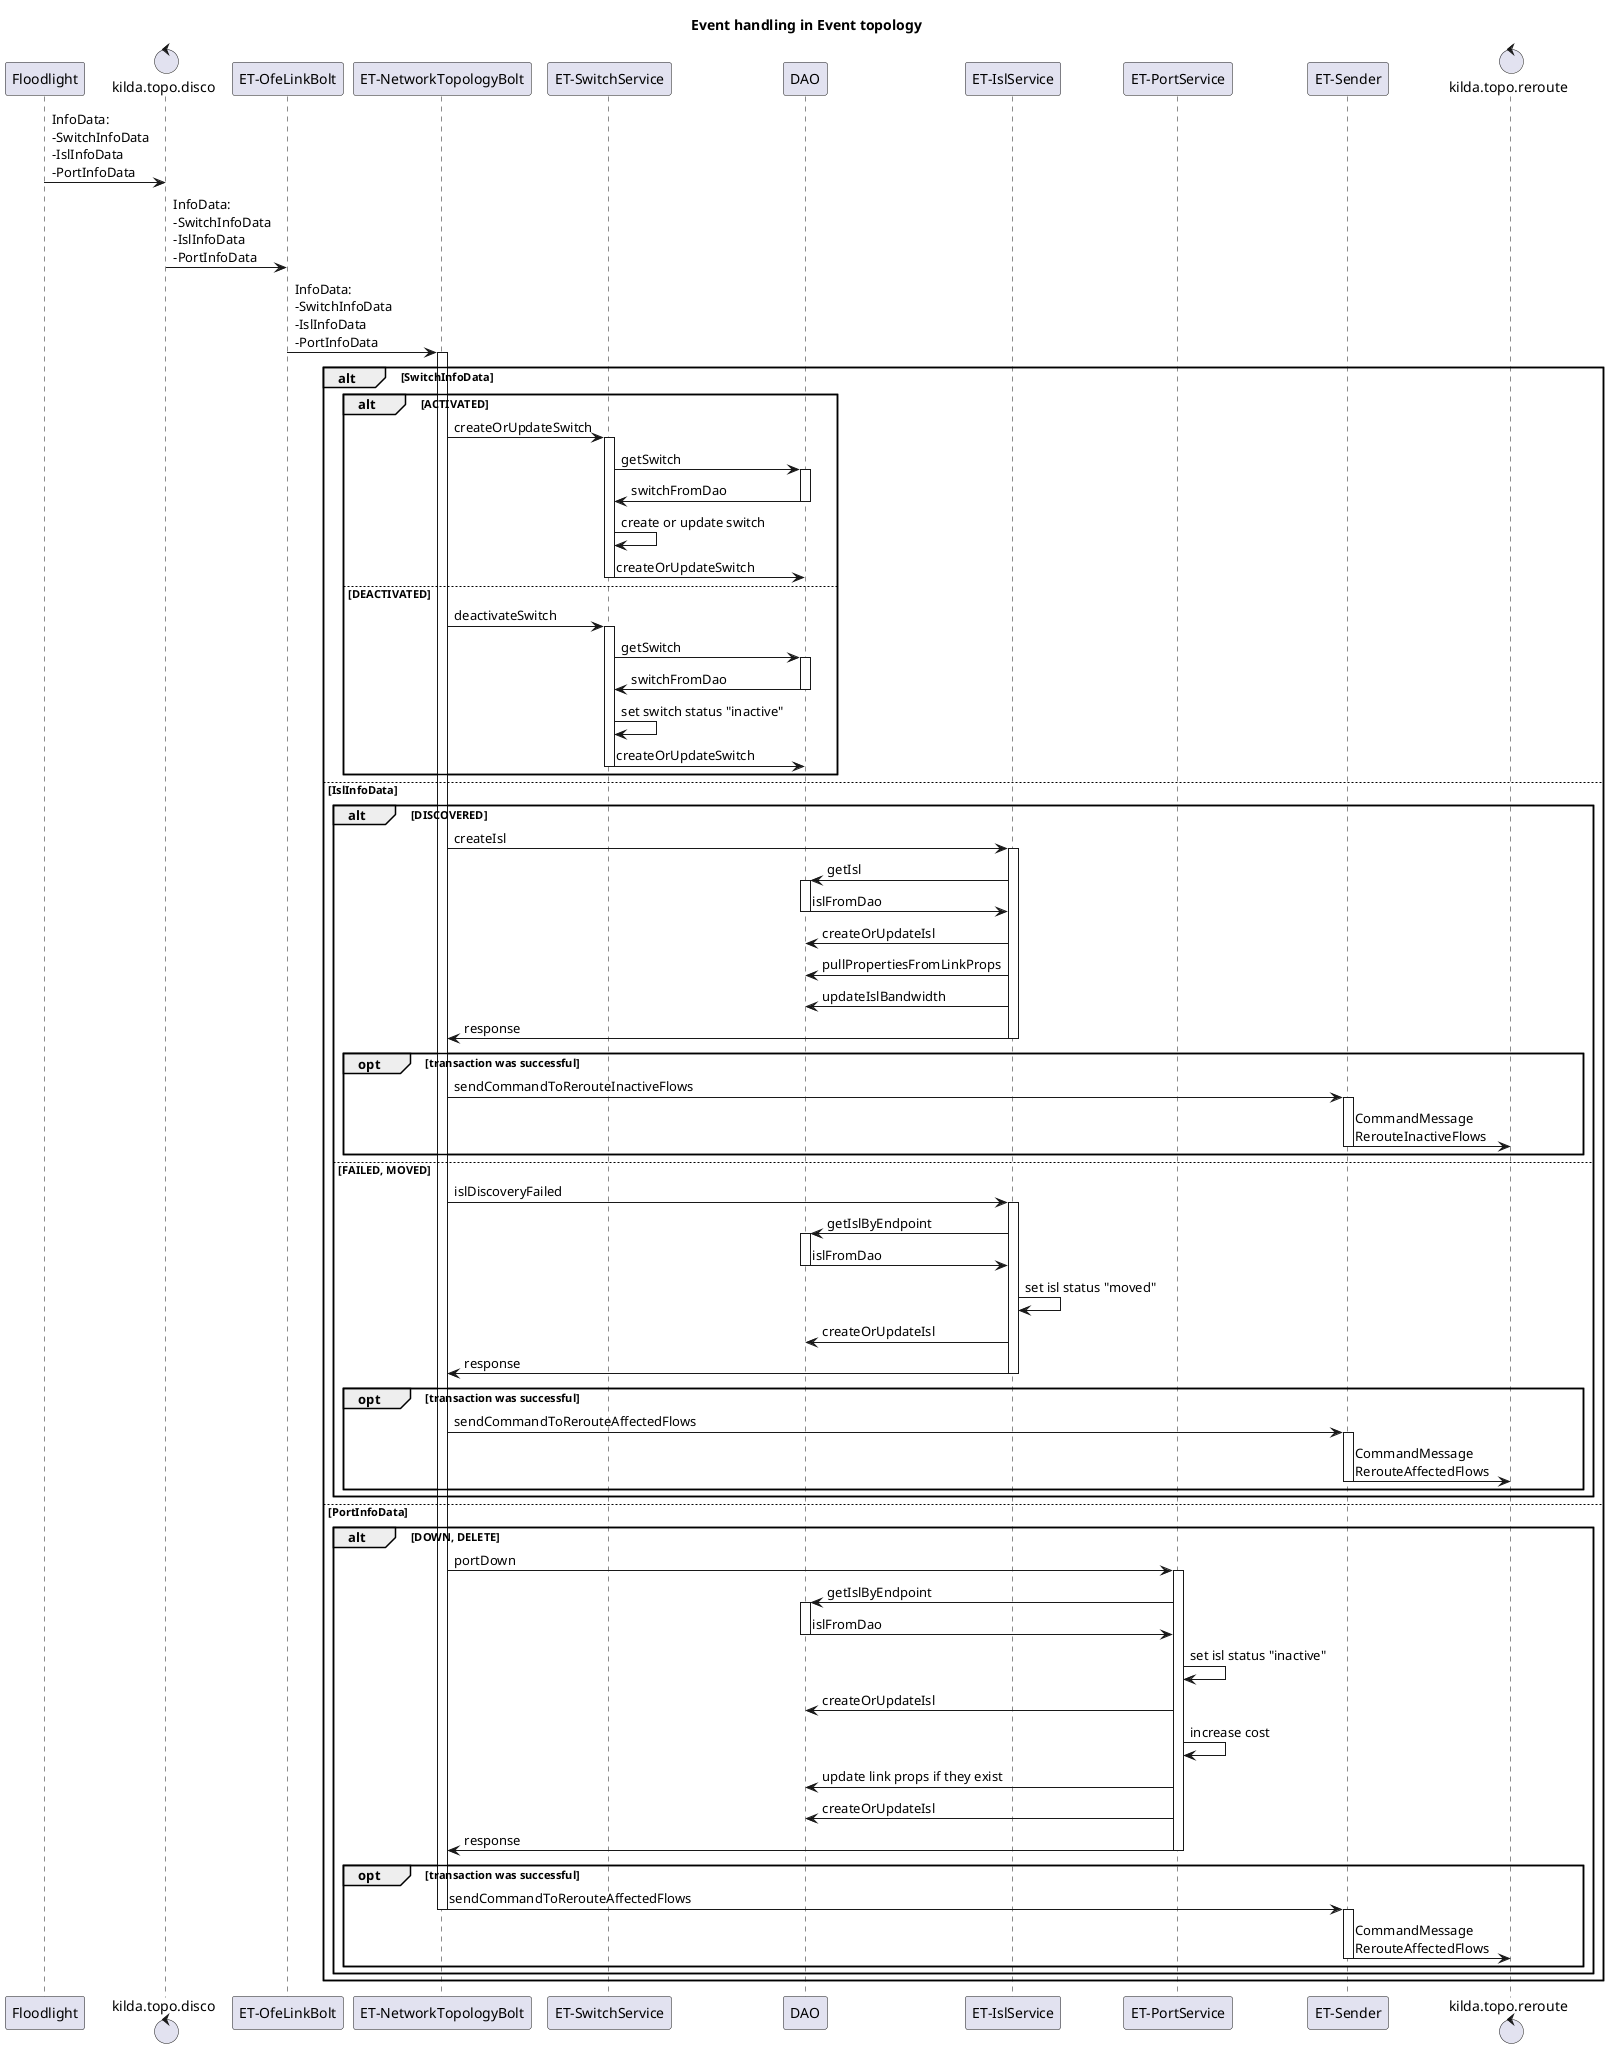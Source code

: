 @startuml

title Event handling in Event topology

participant Floodlight
control kilda.topo.disco
participant "ET-OfeLinkBolt"
participant "ET-NetworkTopologyBolt"
participant "ET-SwitchService"
participant DAO
participant "ET-IslService"
participant "ET-PortService"
participant "ET-Sender"
control kilda.topo.reroute

Floodlight -> kilda.topo.disco : InfoData:\n-SwitchInfoData\n-IslInfoData\n-PortInfoData
kilda.topo.disco -> "ET-OfeLinkBolt" : InfoData:\n-SwitchInfoData\n-IslInfoData\n-PortInfoData
"ET-OfeLinkBolt" -> "ET-NetworkTopologyBolt" : InfoData:\n-SwitchInfoData\n-IslInfoData\n-PortInfoData
activate "ET-NetworkTopologyBolt"

alt SwitchInfoData

alt ACTIVATED
    "ET-NetworkTopologyBolt" -> "ET-SwitchService" : createOrUpdateSwitch
activate "ET-SwitchService"
    "ET-SwitchService" -> DAO : getSwitch
    activate DAO
    DAO -> "ET-SwitchService" : switchFromDao
    deactivate DAO

    "ET-SwitchService" -> "ET-SwitchService" : create or update switch
    "ET-SwitchService" -> DAO : createOrUpdateSwitch
deactivate "ET-SwitchService"
else DEACTIVATED
    "ET-NetworkTopologyBolt" -> "ET-SwitchService" : deactivateSwitch
activate "ET-SwitchService"
    "ET-SwitchService" -> DAO : getSwitch
    activate DAO
    DAO -> "ET-SwitchService" : switchFromDao
    deactivate DAO

    "ET-SwitchService" -> "ET-SwitchService" : set switch status "inactive"
    "ET-SwitchService" -> DAO : createOrUpdateSwitch
deactivate "ET-SwitchService"
end


else IslInfoData

alt DISCOVERED
"ET-NetworkTopologyBolt" -> "ET-IslService" : createIsl
activate "ET-IslService"
    "ET-IslService" -> DAO : getIsl
    activate DAO
    DAO -> "ET-IslService" : islFromDao
    deactivate DAO

    "ET-IslService" -> DAO : createOrUpdateIsl
    "ET-IslService" -> DAO : pullPropertiesFromLinkProps
    "ET-IslService" -> DAO : updateIslBandwidth
    "ET-IslService" -> "ET-NetworkTopologyBolt" : response
deactivate "ET-IslService"

    opt transaction was successful
        "ET-NetworkTopologyBolt" -> "ET-Sender" : sendCommandToRerouteInactiveFlows
        activate "ET-Sender"
        "ET-Sender" -> kilda.topo.reroute : CommandMessage\nRerouteInactiveFlows
        deactivate "ET-Sender"
    end

else FAILED, MOVED
"ET-NetworkTopologyBolt" -> "ET-IslService" : islDiscoveryFailed
activate "ET-IslService"
    "ET-IslService" -> DAO : getIslByEndpoint
    activate DAO
    DAO -> "ET-IslService" : islFromDao
    deactivate DAO
    "ET-IslService" -> "ET-IslService" : set isl status "moved"
    "ET-IslService" -> DAO : createOrUpdateIsl
    "ET-IslService" -> "ET-NetworkTopologyBolt" : response
deactivate "ET-IslService"

    opt transaction was successful
        "ET-NetworkTopologyBolt" -> "ET-Sender" : sendCommandToRerouteAffectedFlows
        activate "ET-Sender"
        "ET-Sender" -> kilda.topo.reroute : CommandMessage\nRerouteAffectedFlows
        deactivate "ET-Sender"
    end
end


else PortInfoData

alt DOWN, DELETE
"ET-NetworkTopologyBolt" -> "ET-PortService" : portDown
activate "ET-PortService"
    "ET-PortService" -> DAO : getIslByEndpoint
    activate DAO
    DAO -> "ET-PortService" : islFromDao
    deactivate DAO
    "ET-PortService" -> "ET-PortService" : set isl status "inactive"
    "ET-PortService" -> DAO : createOrUpdateIsl
    "ET-PortService" -> "ET-PortService" : increase cost
    "ET-PortService" -> DAO : update link props if they exist
    "ET-PortService" -> DAO : createOrUpdateIsl
    "ET-PortService" -> "ET-NetworkTopologyBolt" : response
deactivate "ET-PortService"

    opt transaction was successful
        "ET-NetworkTopologyBolt" -> "ET-Sender" : sendCommandToRerouteAffectedFlows
        deactivate "ET-NetworkTopologyBolt"
        activate "ET-Sender"
        "ET-Sender" -> kilda.topo.reroute : CommandMessage\nRerouteAffectedFlows
        deactivate "ET-Sender"
    end
end

end

@enduml